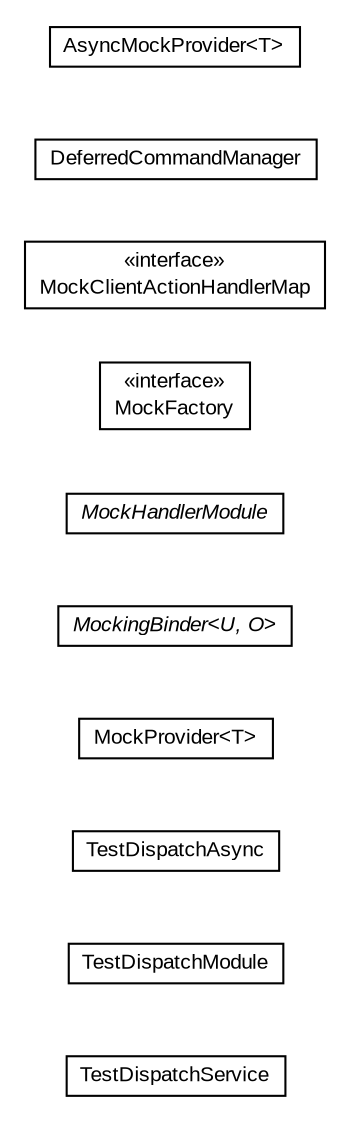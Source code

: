 #!/usr/local/bin/dot
#
# Class diagram 
# Generated by UMLGraph version R5_6-24-gf6e263 (http://www.umlgraph.org/)
#

digraph G {
	edge [fontname="arial",fontsize=10,labelfontname="arial",labelfontsize=10];
	node [fontname="arial",fontsize=10,shape=plaintext];
	nodesep=0.25;
	ranksep=0.5;
	rankdir=LR;
	// com.gwtplatform.tester.TestDispatchService
	c14774 [label=<<table title="com.gwtplatform.tester.TestDispatchService" border="0" cellborder="1" cellspacing="0" cellpadding="2" port="p" href="./TestDispatchService.html">
		<tr><td><table border="0" cellspacing="0" cellpadding="1">
<tr><td align="center" balign="center"> TestDispatchService </td></tr>
		</table></td></tr>
		</table>>, URL="./TestDispatchService.html", fontname="arial", fontcolor="black", fontsize=10.0];
	// com.gwtplatform.tester.TestDispatchModule
	c14775 [label=<<table title="com.gwtplatform.tester.TestDispatchModule" border="0" cellborder="1" cellspacing="0" cellpadding="2" port="p" href="./TestDispatchModule.html">
		<tr><td><table border="0" cellspacing="0" cellpadding="1">
<tr><td align="center" balign="center"> TestDispatchModule </td></tr>
		</table></td></tr>
		</table>>, URL="./TestDispatchModule.html", fontname="arial", fontcolor="black", fontsize=10.0];
	// com.gwtplatform.tester.TestDispatchAsync
	c14776 [label=<<table title="com.gwtplatform.tester.TestDispatchAsync" border="0" cellborder="1" cellspacing="0" cellpadding="2" port="p" href="./TestDispatchAsync.html">
		<tr><td><table border="0" cellspacing="0" cellpadding="1">
<tr><td align="center" balign="center"> TestDispatchAsync </td></tr>
		</table></td></tr>
		</table>>, URL="./TestDispatchAsync.html", fontname="arial", fontcolor="black", fontsize=10.0];
	// com.gwtplatform.tester.MockProvider<T>
	c14777 [label=<<table title="com.gwtplatform.tester.MockProvider" border="0" cellborder="1" cellspacing="0" cellpadding="2" port="p" href="./MockProvider.html">
		<tr><td><table border="0" cellspacing="0" cellpadding="1">
<tr><td align="center" balign="center"> MockProvider&lt;T&gt; </td></tr>
		</table></td></tr>
		</table>>, URL="./MockProvider.html", fontname="arial", fontcolor="black", fontsize=10.0];
	// com.gwtplatform.tester.MockingBinder<U, O>
	c14778 [label=<<table title="com.gwtplatform.tester.MockingBinder" border="0" cellborder="1" cellspacing="0" cellpadding="2" port="p" href="./MockingBinder.html">
		<tr><td><table border="0" cellspacing="0" cellpadding="1">
<tr><td align="center" balign="center"><font face="arial italic"> MockingBinder&lt;U, O&gt; </font></td></tr>
		</table></td></tr>
		</table>>, URL="./MockingBinder.html", fontname="arial", fontcolor="black", fontsize=10.0];
	// com.gwtplatform.tester.MockHandlerModule
	c14779 [label=<<table title="com.gwtplatform.tester.MockHandlerModule" border="0" cellborder="1" cellspacing="0" cellpadding="2" port="p" href="./MockHandlerModule.html">
		<tr><td><table border="0" cellspacing="0" cellpadding="1">
<tr><td align="center" balign="center"><font face="arial italic"> MockHandlerModule </font></td></tr>
		</table></td></tr>
		</table>>, URL="./MockHandlerModule.html", fontname="arial", fontcolor="black", fontsize=10.0];
	// com.gwtplatform.tester.MockFactory
	c14780 [label=<<table title="com.gwtplatform.tester.MockFactory" border="0" cellborder="1" cellspacing="0" cellpadding="2" port="p" href="./MockFactory.html">
		<tr><td><table border="0" cellspacing="0" cellpadding="1">
<tr><td align="center" balign="center"> &#171;interface&#187; </td></tr>
<tr><td align="center" balign="center"> MockFactory </td></tr>
		</table></td></tr>
		</table>>, URL="./MockFactory.html", fontname="arial", fontcolor="black", fontsize=10.0];
	// com.gwtplatform.tester.MockClientActionHandlerMap
	c14781 [label=<<table title="com.gwtplatform.tester.MockClientActionHandlerMap" border="0" cellborder="1" cellspacing="0" cellpadding="2" port="p" href="./MockClientActionHandlerMap.html">
		<tr><td><table border="0" cellspacing="0" cellpadding="1">
<tr><td align="center" balign="center"> &#171;interface&#187; </td></tr>
<tr><td align="center" balign="center"> MockClientActionHandlerMap </td></tr>
		</table></td></tr>
		</table>>, URL="./MockClientActionHandlerMap.html", fontname="arial", fontcolor="black", fontsize=10.0];
	// com.gwtplatform.tester.DeferredCommandManager
	c14782 [label=<<table title="com.gwtplatform.tester.DeferredCommandManager" border="0" cellborder="1" cellspacing="0" cellpadding="2" port="p" href="./DeferredCommandManager.html">
		<tr><td><table border="0" cellspacing="0" cellpadding="1">
<tr><td align="center" balign="center"> DeferredCommandManager </td></tr>
		</table></td></tr>
		</table>>, URL="./DeferredCommandManager.html", fontname="arial", fontcolor="black", fontsize=10.0];
	// com.gwtplatform.tester.AsyncMockProvider<T>
	c14783 [label=<<table title="com.gwtplatform.tester.AsyncMockProvider" border="0" cellborder="1" cellspacing="0" cellpadding="2" port="p" href="./AsyncMockProvider.html">
		<tr><td><table border="0" cellspacing="0" cellpadding="1">
<tr><td align="center" balign="center"> AsyncMockProvider&lt;T&gt; </td></tr>
		</table></td></tr>
		</table>>, URL="./AsyncMockProvider.html", fontname="arial", fontcolor="black", fontsize=10.0];
}

